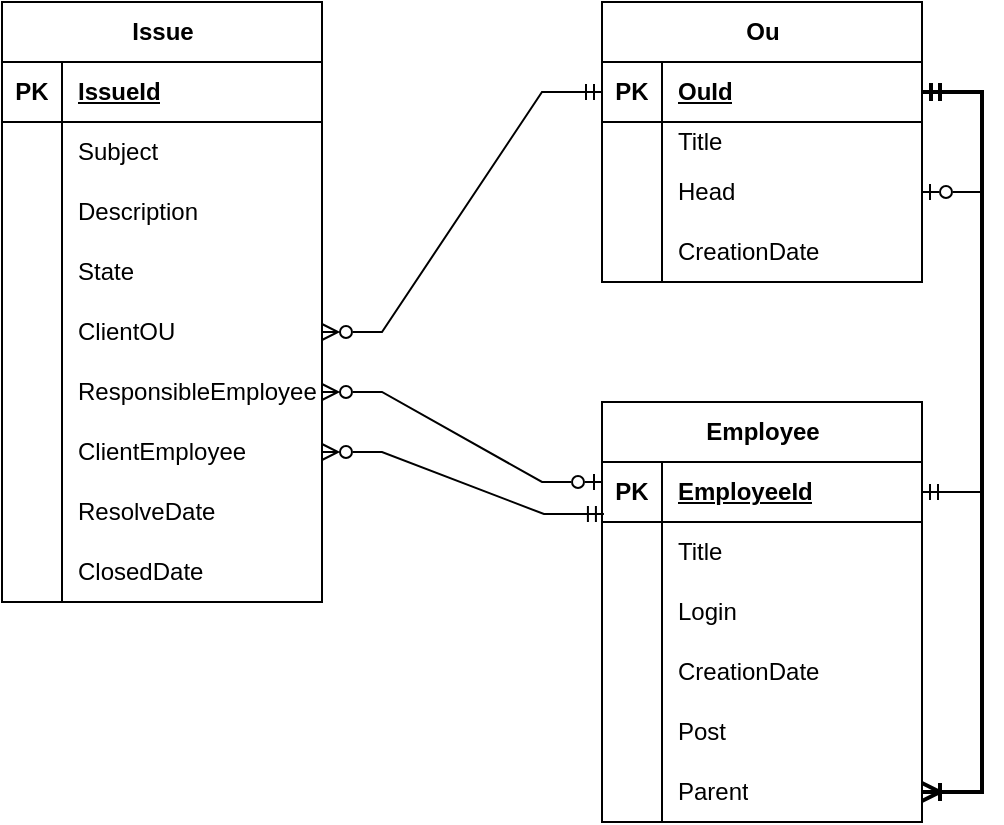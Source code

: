 <mxfile version="25.0.3">
  <diagram id="C5RBs43oDa-KdzZeNtuy" name="Page-1">
    <mxGraphModel dx="954" dy="1734" grid="1" gridSize="10" guides="1" tooltips="1" connect="1" arrows="1" fold="1" page="1" pageScale="1" pageWidth="827" pageHeight="1169" math="0" shadow="0">
      <root>
        <mxCell id="WIyWlLk6GJQsqaUBKTNV-0" />
        <mxCell id="WIyWlLk6GJQsqaUBKTNV-1" parent="WIyWlLk6GJQsqaUBKTNV-0" />
        <mxCell id="9CZq84Cmt3QVcIhJcY8--31" value="Employee" style="shape=table;startSize=30;container=1;collapsible=1;childLayout=tableLayout;fixedRows=1;rowLines=0;fontStyle=1;align=center;resizeLast=1;html=1;" vertex="1" parent="WIyWlLk6GJQsqaUBKTNV-1">
          <mxGeometry x="440" y="-40" width="160" height="210" as="geometry" />
        </mxCell>
        <mxCell id="9CZq84Cmt3QVcIhJcY8--32" value="" style="shape=tableRow;horizontal=0;startSize=0;swimlaneHead=0;swimlaneBody=0;fillColor=none;collapsible=0;dropTarget=0;points=[[0,0.5],[1,0.5]];portConstraint=eastwest;top=0;left=0;right=0;bottom=1;" vertex="1" parent="9CZq84Cmt3QVcIhJcY8--31">
          <mxGeometry y="30" width="160" height="30" as="geometry" />
        </mxCell>
        <mxCell id="9CZq84Cmt3QVcIhJcY8--33" value="PK" style="shape=partialRectangle;connectable=0;fillColor=none;top=0;left=0;bottom=0;right=0;fontStyle=1;overflow=hidden;whiteSpace=wrap;html=1;" vertex="1" parent="9CZq84Cmt3QVcIhJcY8--32">
          <mxGeometry width="30" height="30" as="geometry">
            <mxRectangle width="30" height="30" as="alternateBounds" />
          </mxGeometry>
        </mxCell>
        <mxCell id="9CZq84Cmt3QVcIhJcY8--34" value="EmployeeId" style="shape=partialRectangle;connectable=0;fillColor=none;top=0;left=0;bottom=0;right=0;align=left;spacingLeft=6;fontStyle=5;overflow=hidden;whiteSpace=wrap;html=1;" vertex="1" parent="9CZq84Cmt3QVcIhJcY8--32">
          <mxGeometry x="30" width="130" height="30" as="geometry">
            <mxRectangle width="130" height="30" as="alternateBounds" />
          </mxGeometry>
        </mxCell>
        <mxCell id="9CZq84Cmt3QVcIhJcY8--35" value="" style="shape=tableRow;horizontal=0;startSize=0;swimlaneHead=0;swimlaneBody=0;fillColor=none;collapsible=0;dropTarget=0;points=[[0,0.5],[1,0.5]];portConstraint=eastwest;top=0;left=0;right=0;bottom=0;" vertex="1" parent="9CZq84Cmt3QVcIhJcY8--31">
          <mxGeometry y="60" width="160" height="30" as="geometry" />
        </mxCell>
        <mxCell id="9CZq84Cmt3QVcIhJcY8--36" value="" style="shape=partialRectangle;connectable=0;fillColor=none;top=0;left=0;bottom=0;right=0;editable=1;overflow=hidden;whiteSpace=wrap;html=1;" vertex="1" parent="9CZq84Cmt3QVcIhJcY8--35">
          <mxGeometry width="30" height="30" as="geometry">
            <mxRectangle width="30" height="30" as="alternateBounds" />
          </mxGeometry>
        </mxCell>
        <mxCell id="9CZq84Cmt3QVcIhJcY8--37" value="&lt;span id=&quot;docs-internal-guid-45cb1948-7fff-2e41-dbc2-03482c834391&quot;&gt;&lt;span style=&quot;font-family: Arial, sans-serif; font-variant-ligatures: normal; font-variant-alternates: normal; font-variant-numeric: normal; font-variant-east-asian: normal; font-variant-position: normal; vertical-align: baseline; white-space: pre-wrap;&quot;&gt;&lt;font&gt;Title&lt;/font&gt;&lt;/span&gt;&lt;/span&gt;" style="shape=partialRectangle;connectable=0;fillColor=none;top=0;left=0;bottom=0;right=0;align=left;spacingLeft=6;overflow=hidden;whiteSpace=wrap;html=1;" vertex="1" parent="9CZq84Cmt3QVcIhJcY8--35">
          <mxGeometry x="30" width="130" height="30" as="geometry">
            <mxRectangle width="130" height="30" as="alternateBounds" />
          </mxGeometry>
        </mxCell>
        <mxCell id="9CZq84Cmt3QVcIhJcY8--38" value="" style="shape=tableRow;horizontal=0;startSize=0;swimlaneHead=0;swimlaneBody=0;fillColor=none;collapsible=0;dropTarget=0;points=[[0,0.5],[1,0.5]];portConstraint=eastwest;top=0;left=0;right=0;bottom=0;" vertex="1" parent="9CZq84Cmt3QVcIhJcY8--31">
          <mxGeometry y="90" width="160" height="30" as="geometry" />
        </mxCell>
        <mxCell id="9CZq84Cmt3QVcIhJcY8--39" value="" style="shape=partialRectangle;connectable=0;fillColor=none;top=0;left=0;bottom=0;right=0;editable=1;overflow=hidden;whiteSpace=wrap;html=1;" vertex="1" parent="9CZq84Cmt3QVcIhJcY8--38">
          <mxGeometry width="30" height="30" as="geometry">
            <mxRectangle width="30" height="30" as="alternateBounds" />
          </mxGeometry>
        </mxCell>
        <mxCell id="9CZq84Cmt3QVcIhJcY8--40" value="&lt;span id=&quot;docs-internal-guid-a62c91c1-7fff-561f-ecfd-ce2d121045c3&quot;&gt;&lt;span style=&quot;font-family: Arial, sans-serif; font-variant-ligatures: normal; font-variant-alternates: normal; font-variant-numeric: normal; font-variant-east-asian: normal; font-variant-position: normal; vertical-align: baseline; white-space: pre-wrap;&quot;&gt;&lt;font&gt;Login&lt;/font&gt;&lt;/span&gt;&lt;/span&gt;" style="shape=partialRectangle;connectable=0;fillColor=none;top=0;left=0;bottom=0;right=0;align=left;spacingLeft=6;overflow=hidden;whiteSpace=wrap;html=1;" vertex="1" parent="9CZq84Cmt3QVcIhJcY8--38">
          <mxGeometry x="30" width="130" height="30" as="geometry">
            <mxRectangle width="130" height="30" as="alternateBounds" />
          </mxGeometry>
        </mxCell>
        <mxCell id="9CZq84Cmt3QVcIhJcY8--41" value="" style="shape=tableRow;horizontal=0;startSize=0;swimlaneHead=0;swimlaneBody=0;fillColor=none;collapsible=0;dropTarget=0;points=[[0,0.5],[1,0.5]];portConstraint=eastwest;top=0;left=0;right=0;bottom=0;" vertex="1" parent="9CZq84Cmt3QVcIhJcY8--31">
          <mxGeometry y="120" width="160" height="30" as="geometry" />
        </mxCell>
        <mxCell id="9CZq84Cmt3QVcIhJcY8--42" value="" style="shape=partialRectangle;connectable=0;fillColor=none;top=0;left=0;bottom=0;right=0;editable=1;overflow=hidden;whiteSpace=wrap;html=1;" vertex="1" parent="9CZq84Cmt3QVcIhJcY8--41">
          <mxGeometry width="30" height="30" as="geometry">
            <mxRectangle width="30" height="30" as="alternateBounds" />
          </mxGeometry>
        </mxCell>
        <mxCell id="9CZq84Cmt3QVcIhJcY8--43" value="&lt;span id=&quot;docs-internal-guid-7e245e94-7fff-7b7e-aee2-8220f05656f5&quot;&gt;&lt;span style=&quot;font-family: Arial, sans-serif; font-variant-ligatures: normal; font-variant-alternates: normal; font-variant-numeric: normal; font-variant-east-asian: normal; font-variant-position: normal; vertical-align: baseline; white-space: pre-wrap;&quot;&gt;&lt;font&gt;CreationDate&lt;/font&gt;&lt;/span&gt;&lt;/span&gt;" style="shape=partialRectangle;connectable=0;fillColor=none;top=0;left=0;bottom=0;right=0;align=left;spacingLeft=6;overflow=hidden;whiteSpace=wrap;html=1;" vertex="1" parent="9CZq84Cmt3QVcIhJcY8--41">
          <mxGeometry x="30" width="130" height="30" as="geometry">
            <mxRectangle width="130" height="30" as="alternateBounds" />
          </mxGeometry>
        </mxCell>
        <mxCell id="9CZq84Cmt3QVcIhJcY8--44" value="" style="shape=tableRow;horizontal=0;startSize=0;swimlaneHead=0;swimlaneBody=0;fillColor=none;collapsible=0;dropTarget=0;points=[[0,0.5],[1,0.5]];portConstraint=eastwest;top=0;left=0;right=0;bottom=0;" vertex="1" parent="9CZq84Cmt3QVcIhJcY8--31">
          <mxGeometry y="150" width="160" height="30" as="geometry" />
        </mxCell>
        <mxCell id="9CZq84Cmt3QVcIhJcY8--45" value="" style="shape=partialRectangle;connectable=0;fillColor=none;top=0;left=0;bottom=0;right=0;editable=1;overflow=hidden;whiteSpace=wrap;html=1;" vertex="1" parent="9CZq84Cmt3QVcIhJcY8--44">
          <mxGeometry width="30" height="30" as="geometry">
            <mxRectangle width="30" height="30" as="alternateBounds" />
          </mxGeometry>
        </mxCell>
        <mxCell id="9CZq84Cmt3QVcIhJcY8--46" value="&lt;span id=&quot;docs-internal-guid-c09b8ab7-7fff-a258-17d8-bce979c67be3&quot;&gt;&lt;span style=&quot;font-family: Arial, sans-serif; font-variant-ligatures: normal; font-variant-alternates: normal; font-variant-numeric: normal; font-variant-east-asian: normal; font-variant-position: normal; vertical-align: baseline; white-space: pre-wrap;&quot;&gt;&lt;font&gt;Post&lt;/font&gt;&lt;/span&gt;&lt;/span&gt;" style="shape=partialRectangle;connectable=0;fillColor=none;top=0;left=0;bottom=0;right=0;align=left;spacingLeft=6;overflow=hidden;whiteSpace=wrap;html=1;" vertex="1" parent="9CZq84Cmt3QVcIhJcY8--44">
          <mxGeometry x="30" width="130" height="30" as="geometry">
            <mxRectangle width="130" height="30" as="alternateBounds" />
          </mxGeometry>
        </mxCell>
        <mxCell id="9CZq84Cmt3QVcIhJcY8--47" value="" style="shape=tableRow;horizontal=0;startSize=0;swimlaneHead=0;swimlaneBody=0;fillColor=none;collapsible=0;dropTarget=0;points=[[0,0.5],[1,0.5]];portConstraint=eastwest;top=0;left=0;right=0;bottom=0;" vertex="1" parent="9CZq84Cmt3QVcIhJcY8--31">
          <mxGeometry y="180" width="160" height="30" as="geometry" />
        </mxCell>
        <mxCell id="9CZq84Cmt3QVcIhJcY8--48" value="" style="shape=partialRectangle;connectable=0;fillColor=none;top=0;left=0;bottom=0;right=0;editable=1;overflow=hidden;whiteSpace=wrap;html=1;" vertex="1" parent="9CZq84Cmt3QVcIhJcY8--47">
          <mxGeometry width="30" height="30" as="geometry">
            <mxRectangle width="30" height="30" as="alternateBounds" />
          </mxGeometry>
        </mxCell>
        <mxCell id="9CZq84Cmt3QVcIhJcY8--49" value="&lt;span id=&quot;docs-internal-guid-35010723-7fff-c933-e809-075e39c2c77f&quot;&gt;&lt;span style=&quot;font-family: Arial, sans-serif; font-variant-ligatures: normal; font-variant-alternates: normal; font-variant-numeric: normal; font-variant-east-asian: normal; font-variant-position: normal; vertical-align: baseline; white-space: pre-wrap;&quot;&gt;&lt;font&gt;Parent&lt;/font&gt;&lt;/span&gt;&lt;/span&gt;" style="shape=partialRectangle;connectable=0;fillColor=none;top=0;left=0;bottom=0;right=0;align=left;spacingLeft=6;overflow=hidden;whiteSpace=wrap;html=1;" vertex="1" parent="9CZq84Cmt3QVcIhJcY8--47">
          <mxGeometry x="30" width="130" height="30" as="geometry">
            <mxRectangle width="130" height="30" as="alternateBounds" />
          </mxGeometry>
        </mxCell>
        <mxCell id="9CZq84Cmt3QVcIhJcY8--59" value="Ou" style="shape=table;startSize=30;container=1;collapsible=1;childLayout=tableLayout;fixedRows=1;rowLines=0;fontStyle=1;align=center;resizeLast=1;html=1;" vertex="1" parent="WIyWlLk6GJQsqaUBKTNV-1">
          <mxGeometry x="440" y="-240" width="160" height="140" as="geometry" />
        </mxCell>
        <mxCell id="9CZq84Cmt3QVcIhJcY8--60" value="" style="shape=tableRow;horizontal=0;startSize=0;swimlaneHead=0;swimlaneBody=0;fillColor=none;collapsible=0;dropTarget=0;points=[[0,0.5],[1,0.5]];portConstraint=eastwest;top=0;left=0;right=0;bottom=1;" vertex="1" parent="9CZq84Cmt3QVcIhJcY8--59">
          <mxGeometry y="30" width="160" height="30" as="geometry" />
        </mxCell>
        <mxCell id="9CZq84Cmt3QVcIhJcY8--61" value="PK" style="shape=partialRectangle;connectable=0;fillColor=none;top=0;left=0;bottom=0;right=0;fontStyle=1;overflow=hidden;whiteSpace=wrap;html=1;" vertex="1" parent="9CZq84Cmt3QVcIhJcY8--60">
          <mxGeometry width="30" height="30" as="geometry">
            <mxRectangle width="30" height="30" as="alternateBounds" />
          </mxGeometry>
        </mxCell>
        <mxCell id="9CZq84Cmt3QVcIhJcY8--62" value="OuId" style="shape=partialRectangle;connectable=0;fillColor=none;top=0;left=0;bottom=0;right=0;align=left;spacingLeft=6;fontStyle=5;overflow=hidden;whiteSpace=wrap;html=1;" vertex="1" parent="9CZq84Cmt3QVcIhJcY8--60">
          <mxGeometry x="30" width="130" height="30" as="geometry">
            <mxRectangle width="130" height="30" as="alternateBounds" />
          </mxGeometry>
        </mxCell>
        <mxCell id="9CZq84Cmt3QVcIhJcY8--63" value="" style="shape=tableRow;horizontal=0;startSize=0;swimlaneHead=0;swimlaneBody=0;fillColor=none;collapsible=0;dropTarget=0;points=[[0,0.5],[1,0.5]];portConstraint=eastwest;top=0;left=0;right=0;bottom=0;" vertex="1" parent="9CZq84Cmt3QVcIhJcY8--59">
          <mxGeometry y="60" width="160" height="20" as="geometry" />
        </mxCell>
        <mxCell id="9CZq84Cmt3QVcIhJcY8--64" value="" style="shape=partialRectangle;connectable=0;fillColor=none;top=0;left=0;bottom=0;right=0;editable=1;overflow=hidden;whiteSpace=wrap;html=1;" vertex="1" parent="9CZq84Cmt3QVcIhJcY8--63">
          <mxGeometry width="30" height="20" as="geometry">
            <mxRectangle width="30" height="20" as="alternateBounds" />
          </mxGeometry>
        </mxCell>
        <mxCell id="9CZq84Cmt3QVcIhJcY8--65" value="&lt;span id=&quot;docs-internal-guid-45cb1948-7fff-2e41-dbc2-03482c834391&quot;&gt;&lt;span style=&quot;font-family: Arial, sans-serif; font-variant-ligatures: normal; font-variant-alternates: normal; font-variant-numeric: normal; font-variant-east-asian: normal; font-variant-position: normal; vertical-align: baseline; white-space: pre-wrap;&quot;&gt;&lt;font&gt;Title&lt;/font&gt;&lt;/span&gt;&lt;/span&gt;" style="shape=partialRectangle;connectable=0;fillColor=none;top=0;left=0;bottom=0;right=0;align=left;spacingLeft=6;overflow=hidden;whiteSpace=wrap;html=1;" vertex="1" parent="9CZq84Cmt3QVcIhJcY8--63">
          <mxGeometry x="30" width="130" height="20" as="geometry">
            <mxRectangle width="130" height="20" as="alternateBounds" />
          </mxGeometry>
        </mxCell>
        <mxCell id="9CZq84Cmt3QVcIhJcY8--66" value="" style="shape=tableRow;horizontal=0;startSize=0;swimlaneHead=0;swimlaneBody=0;fillColor=none;collapsible=0;dropTarget=0;points=[[0,0.5],[1,0.5]];portConstraint=eastwest;top=0;left=0;right=0;bottom=0;" vertex="1" parent="9CZq84Cmt3QVcIhJcY8--59">
          <mxGeometry y="80" width="160" height="30" as="geometry" />
        </mxCell>
        <mxCell id="9CZq84Cmt3QVcIhJcY8--67" value="" style="shape=partialRectangle;connectable=0;fillColor=none;top=0;left=0;bottom=0;right=0;editable=1;overflow=hidden;whiteSpace=wrap;html=1;" vertex="1" parent="9CZq84Cmt3QVcIhJcY8--66">
          <mxGeometry width="30" height="30" as="geometry">
            <mxRectangle width="30" height="30" as="alternateBounds" />
          </mxGeometry>
        </mxCell>
        <mxCell id="9CZq84Cmt3QVcIhJcY8--68" value="&lt;span id=&quot;docs-internal-guid-a62c91c1-7fff-561f-ecfd-ce2d121045c3&quot;&gt;&lt;span style=&quot;font-family: Arial, sans-serif; font-variant-ligatures: normal; font-variant-alternates: normal; font-variant-numeric: normal; font-variant-east-asian: normal; font-variant-position: normal; vertical-align: baseline; white-space: pre-wrap;&quot;&gt;&lt;font&gt;Head&lt;/font&gt;&lt;/span&gt;&lt;/span&gt;" style="shape=partialRectangle;connectable=0;fillColor=none;top=0;left=0;bottom=0;right=0;align=left;spacingLeft=6;overflow=hidden;whiteSpace=wrap;html=1;" vertex="1" parent="9CZq84Cmt3QVcIhJcY8--66">
          <mxGeometry x="30" width="130" height="30" as="geometry">
            <mxRectangle width="130" height="30" as="alternateBounds" />
          </mxGeometry>
        </mxCell>
        <mxCell id="9CZq84Cmt3QVcIhJcY8--69" value="" style="shape=tableRow;horizontal=0;startSize=0;swimlaneHead=0;swimlaneBody=0;fillColor=none;collapsible=0;dropTarget=0;points=[[0,0.5],[1,0.5]];portConstraint=eastwest;top=0;left=0;right=0;bottom=0;" vertex="1" parent="9CZq84Cmt3QVcIhJcY8--59">
          <mxGeometry y="110" width="160" height="30" as="geometry" />
        </mxCell>
        <mxCell id="9CZq84Cmt3QVcIhJcY8--70" value="" style="shape=partialRectangle;connectable=0;fillColor=none;top=0;left=0;bottom=0;right=0;editable=1;overflow=hidden;whiteSpace=wrap;html=1;" vertex="1" parent="9CZq84Cmt3QVcIhJcY8--69">
          <mxGeometry width="30" height="30" as="geometry">
            <mxRectangle width="30" height="30" as="alternateBounds" />
          </mxGeometry>
        </mxCell>
        <mxCell id="9CZq84Cmt3QVcIhJcY8--71" value="&lt;span id=&quot;docs-internal-guid-7e4ac081-7fff-0f95-5e4c-1df2063337d5&quot;&gt;&lt;span style=&quot;font-family: Arial, sans-serif; font-variant-ligatures: normal; font-variant-alternates: normal; font-variant-numeric: normal; font-variant-east-asian: normal; font-variant-position: normal; vertical-align: baseline; white-space: pre-wrap;&quot;&gt;&lt;font&gt;CreationDate&lt;/font&gt;&lt;/span&gt;&lt;/span&gt;" style="shape=partialRectangle;connectable=0;fillColor=none;top=0;left=0;bottom=0;right=0;align=left;spacingLeft=6;overflow=hidden;whiteSpace=wrap;html=1;" vertex="1" parent="9CZq84Cmt3QVcIhJcY8--69">
          <mxGeometry x="30" width="130" height="30" as="geometry">
            <mxRectangle width="130" height="30" as="alternateBounds" />
          </mxGeometry>
        </mxCell>
        <mxCell id="9CZq84Cmt3QVcIhJcY8--78" value="" style="edgeStyle=entityRelationEdgeStyle;fontSize=12;html=1;endArrow=ERmandOne;startArrow=ERoneToMany;rounded=0;endFill=0;jumpStyle=none;strokeWidth=2;" edge="1" parent="WIyWlLk6GJQsqaUBKTNV-1" source="9CZq84Cmt3QVcIhJcY8--47" target="9CZq84Cmt3QVcIhJcY8--60">
          <mxGeometry width="100" height="100" relative="1" as="geometry">
            <mxPoint x="490" y="460" as="sourcePoint" />
            <mxPoint x="590" y="360" as="targetPoint" />
            <Array as="points">
              <mxPoint x="670" y="-20" />
              <mxPoint x="650" y="-10" />
              <mxPoint x="650" y="-20" />
              <mxPoint x="640" y="-195" />
            </Array>
          </mxGeometry>
        </mxCell>
        <mxCell id="9CZq84Cmt3QVcIhJcY8--80" value="" style="edgeStyle=entityRelationEdgeStyle;fontSize=12;html=1;endArrow=ERzeroToMany;startArrow=ERmandOne;rounded=0;endFill=0;" edge="1" parent="WIyWlLk6GJQsqaUBKTNV-1" source="9CZq84Cmt3QVcIhJcY8--60" target="9CZq84Cmt3QVcIhJcY8--16">
          <mxGeometry width="100" height="100" relative="1" as="geometry">
            <mxPoint x="500" y="-60" as="sourcePoint" />
            <mxPoint x="600" y="-160" as="targetPoint" />
          </mxGeometry>
        </mxCell>
        <mxCell id="9CZq84Cmt3QVcIhJcY8--81" value="" style="edgeStyle=entityRelationEdgeStyle;fontSize=12;html=1;endArrow=ERzeroToMany;startArrow=ERmandOne;rounded=0;endFill=0;exitX=0.006;exitY=0.867;exitDx=0;exitDy=0;exitPerimeter=0;" edge="1" parent="WIyWlLk6GJQsqaUBKTNV-1" source="9CZq84Cmt3QVcIhJcY8--32" target="9CZq84Cmt3QVcIhJcY8--22">
          <mxGeometry width="100" height="100" relative="1" as="geometry">
            <mxPoint x="450" y="56" as="sourcePoint" />
            <mxPoint x="310" y="-5" as="targetPoint" />
          </mxGeometry>
        </mxCell>
        <mxCell id="9CZq84Cmt3QVcIhJcY8--0" value="Issue" style="shape=table;startSize=30;container=1;collapsible=1;childLayout=tableLayout;fixedRows=1;rowLines=0;fontStyle=1;align=center;resizeLast=1;html=1;" vertex="1" parent="WIyWlLk6GJQsqaUBKTNV-1">
          <mxGeometry x="140" y="-240" width="160" height="300" as="geometry" />
        </mxCell>
        <mxCell id="9CZq84Cmt3QVcIhJcY8--1" value="" style="shape=tableRow;horizontal=0;startSize=0;swimlaneHead=0;swimlaneBody=0;fillColor=none;collapsible=0;dropTarget=0;points=[[0,0.5],[1,0.5]];portConstraint=eastwest;top=0;left=0;right=0;bottom=1;" vertex="1" parent="9CZq84Cmt3QVcIhJcY8--0">
          <mxGeometry y="30" width="160" height="30" as="geometry" />
        </mxCell>
        <mxCell id="9CZq84Cmt3QVcIhJcY8--2" value="PK" style="shape=partialRectangle;connectable=0;fillColor=none;top=0;left=0;bottom=0;right=0;fontStyle=1;overflow=hidden;whiteSpace=wrap;html=1;" vertex="1" parent="9CZq84Cmt3QVcIhJcY8--1">
          <mxGeometry width="30" height="30" as="geometry">
            <mxRectangle width="30" height="30" as="alternateBounds" />
          </mxGeometry>
        </mxCell>
        <mxCell id="9CZq84Cmt3QVcIhJcY8--3" value="IssueId" style="shape=partialRectangle;connectable=0;fillColor=none;top=0;left=0;bottom=0;right=0;align=left;spacingLeft=6;fontStyle=5;overflow=hidden;whiteSpace=wrap;html=1;" vertex="1" parent="9CZq84Cmt3QVcIhJcY8--1">
          <mxGeometry x="30" width="130" height="30" as="geometry">
            <mxRectangle width="130" height="30" as="alternateBounds" />
          </mxGeometry>
        </mxCell>
        <mxCell id="9CZq84Cmt3QVcIhJcY8--4" value="" style="shape=tableRow;horizontal=0;startSize=0;swimlaneHead=0;swimlaneBody=0;fillColor=none;collapsible=0;dropTarget=0;points=[[0,0.5],[1,0.5]];portConstraint=eastwest;top=0;left=0;right=0;bottom=0;" vertex="1" parent="9CZq84Cmt3QVcIhJcY8--0">
          <mxGeometry y="60" width="160" height="30" as="geometry" />
        </mxCell>
        <mxCell id="9CZq84Cmt3QVcIhJcY8--5" value="" style="shape=partialRectangle;connectable=0;fillColor=none;top=0;left=0;bottom=0;right=0;editable=1;overflow=hidden;whiteSpace=wrap;html=1;" vertex="1" parent="9CZq84Cmt3QVcIhJcY8--4">
          <mxGeometry width="30" height="30" as="geometry">
            <mxRectangle width="30" height="30" as="alternateBounds" />
          </mxGeometry>
        </mxCell>
        <mxCell id="9CZq84Cmt3QVcIhJcY8--6" value="&lt;span style=&quot;white-space: nowrap;&quot;&gt;Subject&lt;/span&gt;" style="shape=partialRectangle;connectable=0;fillColor=none;top=0;left=0;bottom=0;right=0;align=left;spacingLeft=6;overflow=hidden;whiteSpace=wrap;html=1;" vertex="1" parent="9CZq84Cmt3QVcIhJcY8--4">
          <mxGeometry x="30" width="130" height="30" as="geometry">
            <mxRectangle width="130" height="30" as="alternateBounds" />
          </mxGeometry>
        </mxCell>
        <mxCell id="9CZq84Cmt3QVcIhJcY8--7" value="" style="shape=tableRow;horizontal=0;startSize=0;swimlaneHead=0;swimlaneBody=0;fillColor=none;collapsible=0;dropTarget=0;points=[[0,0.5],[1,0.5]];portConstraint=eastwest;top=0;left=0;right=0;bottom=0;" vertex="1" parent="9CZq84Cmt3QVcIhJcY8--0">
          <mxGeometry y="90" width="160" height="30" as="geometry" />
        </mxCell>
        <mxCell id="9CZq84Cmt3QVcIhJcY8--8" value="" style="shape=partialRectangle;connectable=0;fillColor=none;top=0;left=0;bottom=0;right=0;editable=1;overflow=hidden;whiteSpace=wrap;html=1;" vertex="1" parent="9CZq84Cmt3QVcIhJcY8--7">
          <mxGeometry width="30" height="30" as="geometry">
            <mxRectangle width="30" height="30" as="alternateBounds" />
          </mxGeometry>
        </mxCell>
        <mxCell id="9CZq84Cmt3QVcIhJcY8--9" value="&lt;span style=&quot;white-space: nowrap;&quot;&gt;Description&lt;/span&gt;" style="shape=partialRectangle;connectable=0;fillColor=none;top=0;left=0;bottom=0;right=0;align=left;spacingLeft=6;overflow=hidden;whiteSpace=wrap;html=1;" vertex="1" parent="9CZq84Cmt3QVcIhJcY8--7">
          <mxGeometry x="30" width="130" height="30" as="geometry">
            <mxRectangle width="130" height="30" as="alternateBounds" />
          </mxGeometry>
        </mxCell>
        <mxCell id="9CZq84Cmt3QVcIhJcY8--10" value="" style="shape=tableRow;horizontal=0;startSize=0;swimlaneHead=0;swimlaneBody=0;fillColor=none;collapsible=0;dropTarget=0;points=[[0,0.5],[1,0.5]];portConstraint=eastwest;top=0;left=0;right=0;bottom=0;" vertex="1" parent="9CZq84Cmt3QVcIhJcY8--0">
          <mxGeometry y="120" width="160" height="30" as="geometry" />
        </mxCell>
        <mxCell id="9CZq84Cmt3QVcIhJcY8--11" value="" style="shape=partialRectangle;connectable=0;fillColor=none;top=0;left=0;bottom=0;right=0;editable=1;overflow=hidden;whiteSpace=wrap;html=1;" vertex="1" parent="9CZq84Cmt3QVcIhJcY8--10">
          <mxGeometry width="30" height="30" as="geometry">
            <mxRectangle width="30" height="30" as="alternateBounds" />
          </mxGeometry>
        </mxCell>
        <mxCell id="9CZq84Cmt3QVcIhJcY8--12" value="&lt;span style=&quot;white-space: nowrap;&quot;&gt;State&lt;/span&gt;" style="shape=partialRectangle;connectable=0;fillColor=none;top=0;left=0;bottom=0;right=0;align=left;spacingLeft=6;overflow=hidden;whiteSpace=wrap;html=1;" vertex="1" parent="9CZq84Cmt3QVcIhJcY8--10">
          <mxGeometry x="30" width="130" height="30" as="geometry">
            <mxRectangle width="130" height="30" as="alternateBounds" />
          </mxGeometry>
        </mxCell>
        <mxCell id="9CZq84Cmt3QVcIhJcY8--16" value="" style="shape=tableRow;horizontal=0;startSize=0;swimlaneHead=0;swimlaneBody=0;fillColor=none;collapsible=0;dropTarget=0;points=[[0,0.5],[1,0.5]];portConstraint=eastwest;top=0;left=0;right=0;bottom=0;" vertex="1" parent="9CZq84Cmt3QVcIhJcY8--0">
          <mxGeometry y="150" width="160" height="30" as="geometry" />
        </mxCell>
        <mxCell id="9CZq84Cmt3QVcIhJcY8--17" value="" style="shape=partialRectangle;connectable=0;fillColor=none;top=0;left=0;bottom=0;right=0;editable=1;overflow=hidden;whiteSpace=wrap;html=1;" vertex="1" parent="9CZq84Cmt3QVcIhJcY8--16">
          <mxGeometry width="30" height="30" as="geometry">
            <mxRectangle width="30" height="30" as="alternateBounds" />
          </mxGeometry>
        </mxCell>
        <mxCell id="9CZq84Cmt3QVcIhJcY8--18" value="&lt;span style=&quot;font-family: Arial, sans-serif; white-space: pre-wrap;&quot;&gt;ClientOU&lt;/span&gt;" style="shape=partialRectangle;connectable=0;fillColor=none;top=0;left=0;bottom=0;right=0;align=left;spacingLeft=6;overflow=hidden;whiteSpace=wrap;html=1;" vertex="1" parent="9CZq84Cmt3QVcIhJcY8--16">
          <mxGeometry x="30" width="130" height="30" as="geometry">
            <mxRectangle width="130" height="30" as="alternateBounds" />
          </mxGeometry>
        </mxCell>
        <mxCell id="9CZq84Cmt3QVcIhJcY8--19" value="" style="shape=tableRow;horizontal=0;startSize=0;swimlaneHead=0;swimlaneBody=0;fillColor=none;collapsible=0;dropTarget=0;points=[[0,0.5],[1,0.5]];portConstraint=eastwest;top=0;left=0;right=0;bottom=0;" vertex="1" parent="9CZq84Cmt3QVcIhJcY8--0">
          <mxGeometry y="180" width="160" height="30" as="geometry" />
        </mxCell>
        <mxCell id="9CZq84Cmt3QVcIhJcY8--20" value="" style="shape=partialRectangle;connectable=0;fillColor=none;top=0;left=0;bottom=0;right=0;editable=1;overflow=hidden;whiteSpace=wrap;html=1;" vertex="1" parent="9CZq84Cmt3QVcIhJcY8--19">
          <mxGeometry width="30" height="30" as="geometry">
            <mxRectangle width="30" height="30" as="alternateBounds" />
          </mxGeometry>
        </mxCell>
        <mxCell id="9CZq84Cmt3QVcIhJcY8--21" value="&lt;span style=&quot;font-family: Arial, sans-serif; white-space: pre-wrap;&quot;&gt;ResponsibleEmployee&lt;/span&gt;" style="shape=partialRectangle;connectable=0;fillColor=none;top=0;left=0;bottom=0;right=0;align=left;spacingLeft=6;overflow=hidden;whiteSpace=wrap;html=1;" vertex="1" parent="9CZq84Cmt3QVcIhJcY8--19">
          <mxGeometry x="30" width="130" height="30" as="geometry">
            <mxRectangle width="130" height="30" as="alternateBounds" />
          </mxGeometry>
        </mxCell>
        <mxCell id="9CZq84Cmt3QVcIhJcY8--22" value="" style="shape=tableRow;horizontal=0;startSize=0;swimlaneHead=0;swimlaneBody=0;fillColor=none;collapsible=0;dropTarget=0;points=[[0,0.5],[1,0.5]];portConstraint=eastwest;top=0;left=0;right=0;bottom=0;" vertex="1" parent="9CZq84Cmt3QVcIhJcY8--0">
          <mxGeometry y="210" width="160" height="30" as="geometry" />
        </mxCell>
        <mxCell id="9CZq84Cmt3QVcIhJcY8--23" value="" style="shape=partialRectangle;connectable=0;fillColor=none;top=0;left=0;bottom=0;right=0;editable=1;overflow=hidden;whiteSpace=wrap;html=1;" vertex="1" parent="9CZq84Cmt3QVcIhJcY8--22">
          <mxGeometry width="30" height="30" as="geometry">
            <mxRectangle width="30" height="30" as="alternateBounds" />
          </mxGeometry>
        </mxCell>
        <mxCell id="9CZq84Cmt3QVcIhJcY8--24" value="&lt;span id=&quot;docs-internal-guid-08fe1740-7fff-2811-90d8-284174c71551&quot;&gt;&lt;span style=&quot;font-family: Arial, sans-serif; font-variant-ligatures: normal; font-variant-alternates: normal; font-variant-numeric: normal; font-variant-east-asian: normal; font-variant-position: normal; vertical-align: baseline; white-space: pre-wrap;&quot;&gt;&lt;font&gt;ClientEmployee&lt;/font&gt;&lt;/span&gt;&lt;/span&gt;" style="shape=partialRectangle;connectable=0;fillColor=none;top=0;left=0;bottom=0;right=0;align=left;spacingLeft=6;overflow=hidden;whiteSpace=wrap;html=1;" vertex="1" parent="9CZq84Cmt3QVcIhJcY8--22">
          <mxGeometry x="30" width="130" height="30" as="geometry">
            <mxRectangle width="130" height="30" as="alternateBounds" />
          </mxGeometry>
        </mxCell>
        <mxCell id="9CZq84Cmt3QVcIhJcY8--25" value="" style="shape=tableRow;horizontal=0;startSize=0;swimlaneHead=0;swimlaneBody=0;fillColor=none;collapsible=0;dropTarget=0;points=[[0,0.5],[1,0.5]];portConstraint=eastwest;top=0;left=0;right=0;bottom=0;" vertex="1" parent="9CZq84Cmt3QVcIhJcY8--0">
          <mxGeometry y="240" width="160" height="30" as="geometry" />
        </mxCell>
        <mxCell id="9CZq84Cmt3QVcIhJcY8--26" value="" style="shape=partialRectangle;connectable=0;fillColor=none;top=0;left=0;bottom=0;right=0;editable=1;overflow=hidden;whiteSpace=wrap;html=1;" vertex="1" parent="9CZq84Cmt3QVcIhJcY8--25">
          <mxGeometry width="30" height="30" as="geometry">
            <mxRectangle width="30" height="30" as="alternateBounds" />
          </mxGeometry>
        </mxCell>
        <mxCell id="9CZq84Cmt3QVcIhJcY8--27" value="&lt;span id=&quot;docs-internal-guid-b9422bd0-7fff-7680-7e6c-4b34235a3485&quot;&gt;&lt;span style=&quot;font-family: Arial, sans-serif; font-variant-ligatures: normal; font-variant-alternates: normal; font-variant-numeric: normal; font-variant-east-asian: normal; font-variant-position: normal; vertical-align: baseline; white-space: pre-wrap;&quot;&gt;&lt;font&gt;ResolveDate&lt;/font&gt;&lt;/span&gt;&lt;/span&gt;" style="shape=partialRectangle;connectable=0;fillColor=none;top=0;left=0;bottom=0;right=0;align=left;spacingLeft=6;overflow=hidden;whiteSpace=wrap;html=1;" vertex="1" parent="9CZq84Cmt3QVcIhJcY8--25">
          <mxGeometry x="30" width="130" height="30" as="geometry">
            <mxRectangle width="130" height="30" as="alternateBounds" />
          </mxGeometry>
        </mxCell>
        <mxCell id="9CZq84Cmt3QVcIhJcY8--28" value="" style="shape=tableRow;horizontal=0;startSize=0;swimlaneHead=0;swimlaneBody=0;fillColor=none;collapsible=0;dropTarget=0;points=[[0,0.5],[1,0.5]];portConstraint=eastwest;top=0;left=0;right=0;bottom=0;" vertex="1" parent="9CZq84Cmt3QVcIhJcY8--0">
          <mxGeometry y="270" width="160" height="30" as="geometry" />
        </mxCell>
        <mxCell id="9CZq84Cmt3QVcIhJcY8--29" value="" style="shape=partialRectangle;connectable=0;fillColor=none;top=0;left=0;bottom=0;right=0;editable=1;overflow=hidden;whiteSpace=wrap;html=1;" vertex="1" parent="9CZq84Cmt3QVcIhJcY8--28">
          <mxGeometry width="30" height="30" as="geometry">
            <mxRectangle width="30" height="30" as="alternateBounds" />
          </mxGeometry>
        </mxCell>
        <mxCell id="9CZq84Cmt3QVcIhJcY8--30" value="&lt;span id=&quot;docs-internal-guid-0b6d5bde-7fff-2891-5e14-a41379325016&quot;&gt;&lt;span style=&quot;font-family: Arial, sans-serif; font-variant-ligatures: normal; font-variant-alternates: normal; font-variant-numeric: normal; font-variant-east-asian: normal; font-variant-position: normal; vertical-align: baseline; white-space: pre-wrap;&quot;&gt;&lt;font&gt;ClosedDate&lt;/font&gt;&lt;/span&gt;&lt;/span&gt;" style="shape=partialRectangle;connectable=0;fillColor=none;top=0;left=0;bottom=0;right=0;align=left;spacingLeft=6;overflow=hidden;whiteSpace=wrap;html=1;" vertex="1" parent="9CZq84Cmt3QVcIhJcY8--28">
          <mxGeometry x="30" width="130" height="30" as="geometry">
            <mxRectangle width="130" height="30" as="alternateBounds" />
          </mxGeometry>
        </mxCell>
        <mxCell id="9CZq84Cmt3QVcIhJcY8--82" value="" style="edgeStyle=entityRelationEdgeStyle;fontSize=12;html=1;endArrow=ERzeroToOne;endFill=0;rounded=0;entryX=0;entryY=0.333;entryDx=0;entryDy=0;entryPerimeter=0;startArrow=ERzeroToMany;startFill=0;" edge="1" parent="WIyWlLk6GJQsqaUBKTNV-1" source="9CZq84Cmt3QVcIhJcY8--19" target="9CZq84Cmt3QVcIhJcY8--32">
          <mxGeometry width="100" height="100" relative="1" as="geometry">
            <mxPoint x="500" y="-60" as="sourcePoint" />
            <mxPoint x="600" y="-160" as="targetPoint" />
          </mxGeometry>
        </mxCell>
        <mxCell id="9CZq84Cmt3QVcIhJcY8--83" value="" style="edgeStyle=entityRelationEdgeStyle;fontSize=12;html=1;endArrow=ERzeroToOne;endFill=0;rounded=0;startArrow=ERmandOne;startFill=0;" edge="1" parent="WIyWlLk6GJQsqaUBKTNV-1" source="9CZq84Cmt3QVcIhJcY8--32" target="9CZq84Cmt3QVcIhJcY8--66">
          <mxGeometry width="100" height="100" relative="1" as="geometry">
            <mxPoint x="500" y="70" as="sourcePoint" />
            <mxPoint x="600" y="-30" as="targetPoint" />
            <Array as="points">
              <mxPoint x="620" y="-70" />
              <mxPoint x="610" y="-70" />
              <mxPoint x="620" y="-70" />
            </Array>
          </mxGeometry>
        </mxCell>
      </root>
    </mxGraphModel>
  </diagram>
</mxfile>
